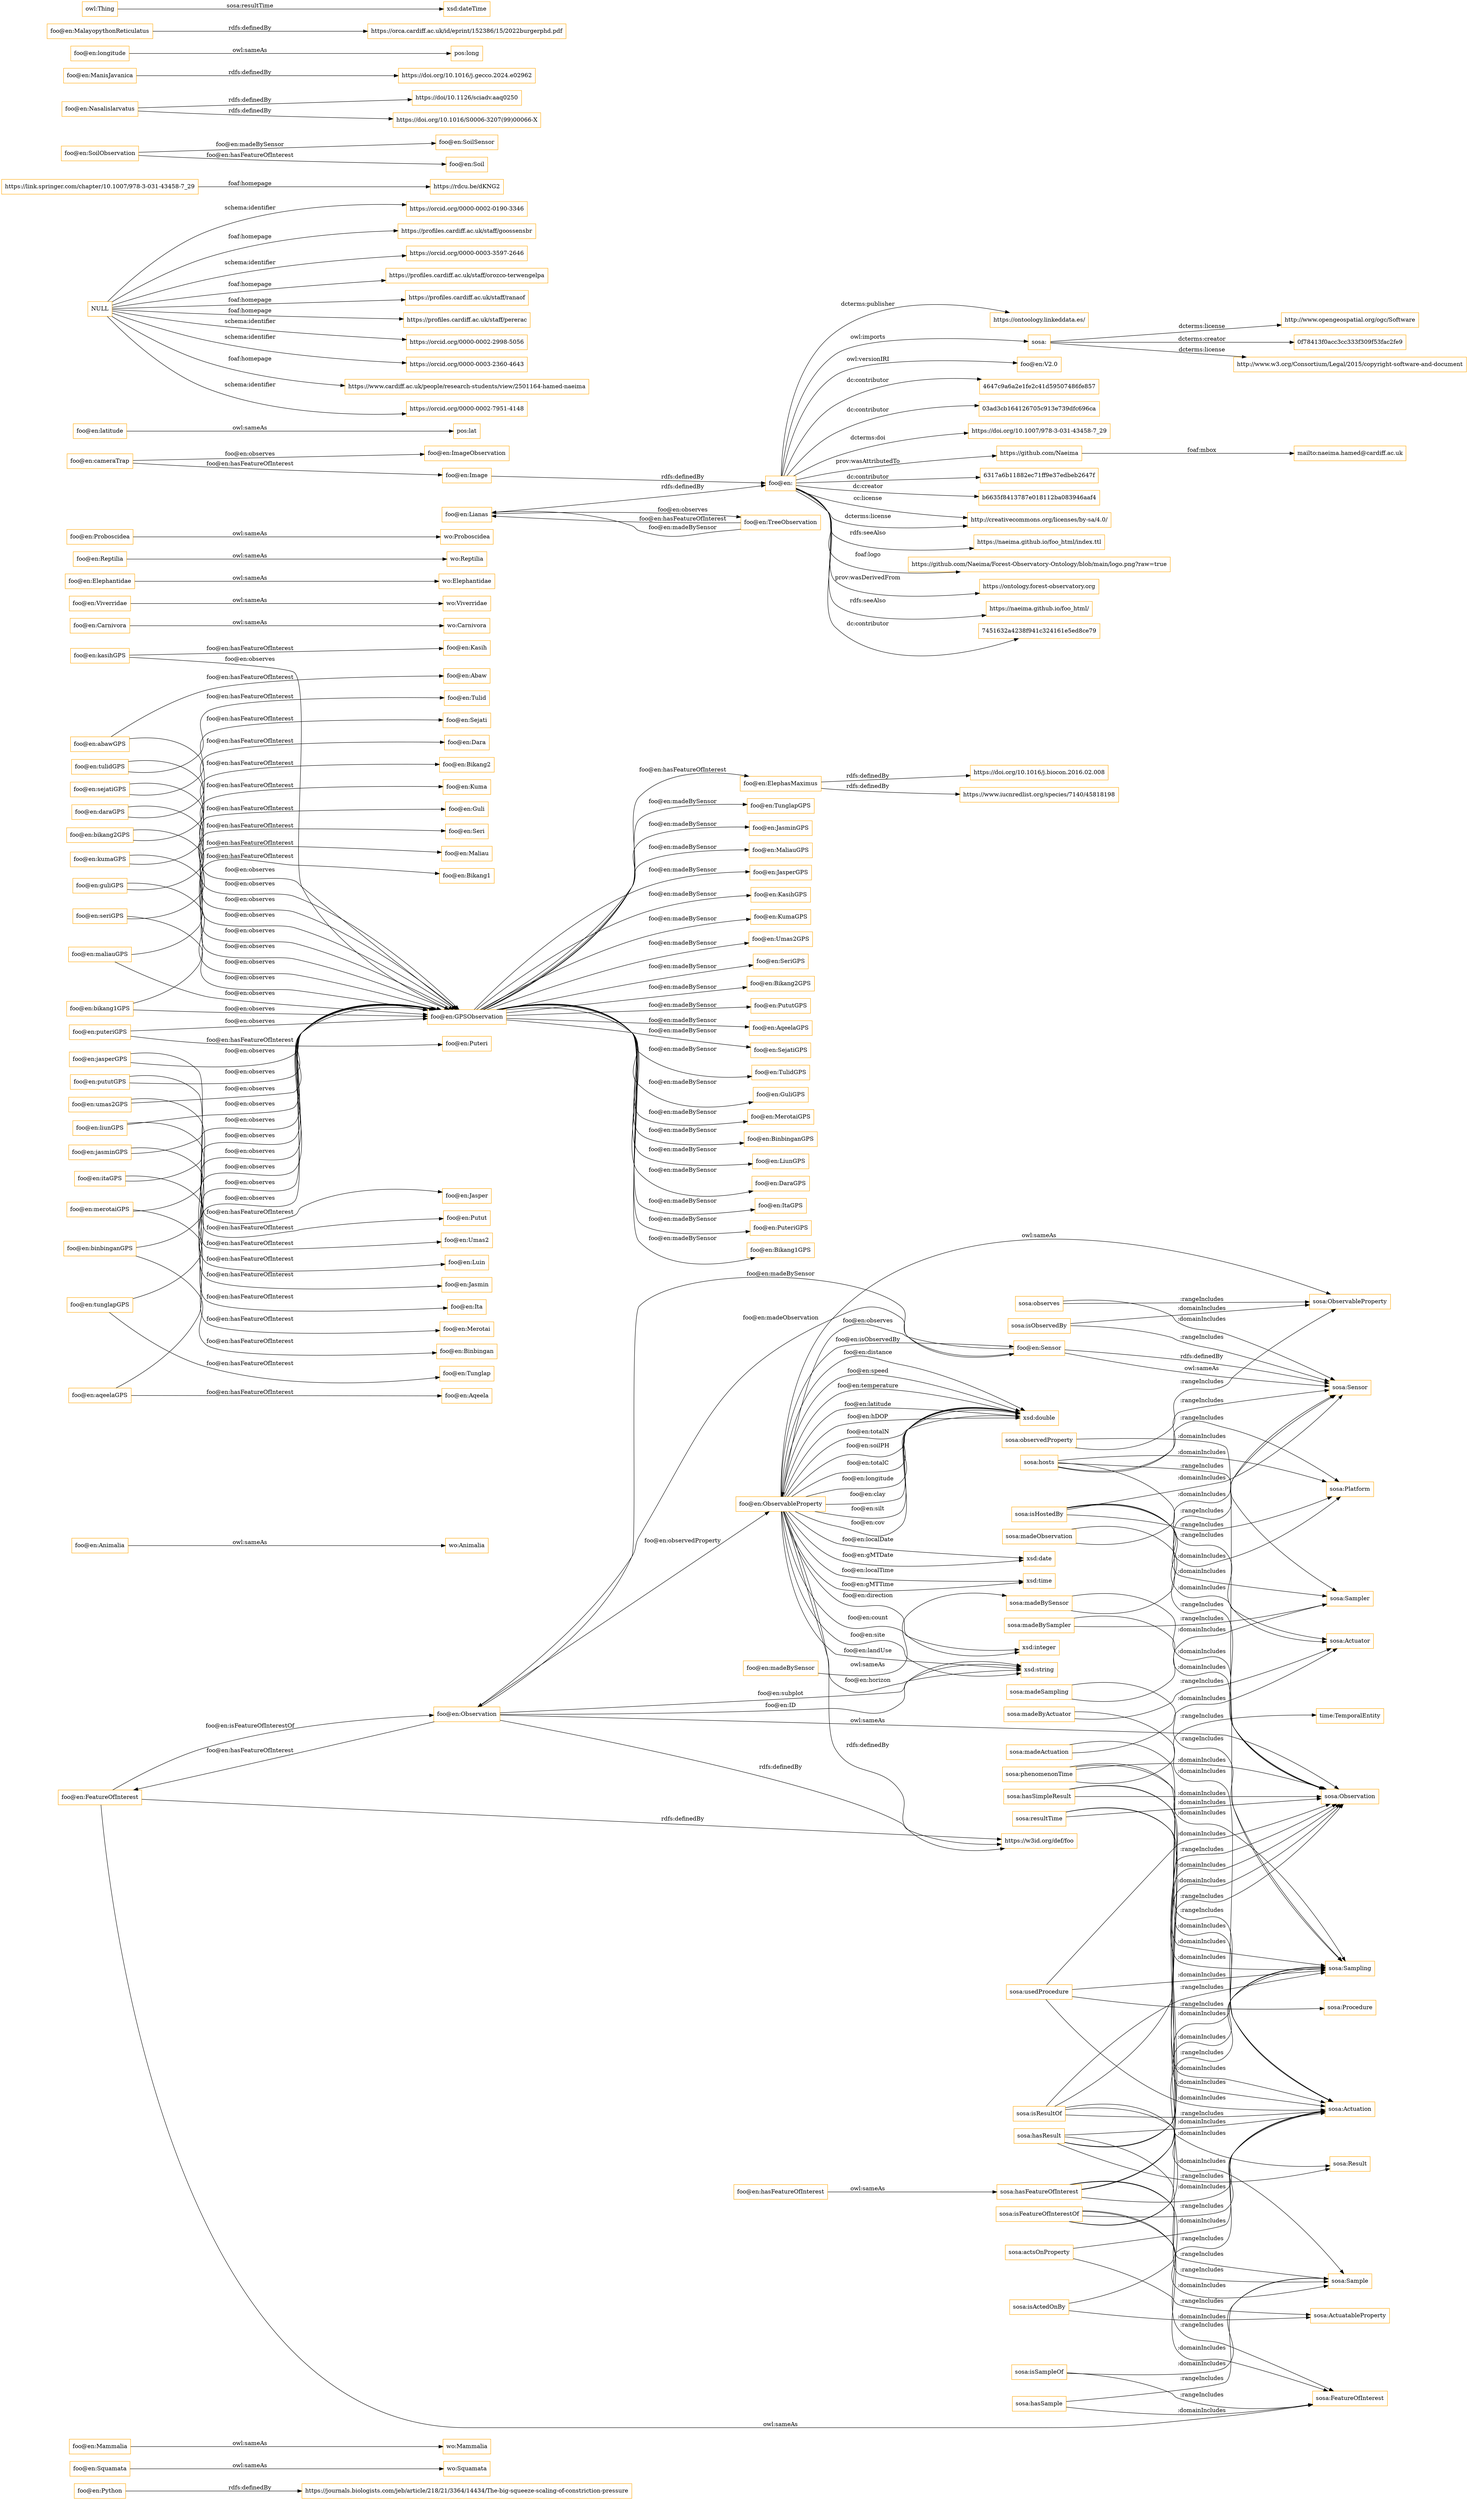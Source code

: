 digraph ar2dtool_diagram { 
rankdir=LR;
size="1501"
node [shape = rectangle, color="orange"]; "foo@en:Python" "foo@en:Squamata" "foo@en:Mammalia" "foo@en:FeatureOfInterest" "foo@en:Animalia" "foo@en:ObservableProperty" "foo@en:ElephasMaximus" "foo@en:Sensor" "foo@en:Carnivora" "foo@en:Viverridae" "foo@en:Elephantidae" "foo@en:Reptilia" "foo@en:Observation" "foo@en:Proboscidea" "sosa:ObservableProperty" "sosa:FeatureOfInterest" "sosa:Actuation" "sosa:Platform" "sosa:ActuatableProperty" "sosa:Actuator" "sosa:Observation" "sosa:Sample" "time:TemporalEntity" "sosa:Sensor" "sosa:Sampling" "sosa:Procedure" "sosa:Result" "sosa:Sampler" ; /*classes style*/
	"sosa:observedProperty" -> "sosa:ObservableProperty" [ label = ":rangeIncludes" ];
	"sosa:observedProperty" -> "sosa:Observation" [ label = ":domainIncludes" ];
	"foo@en:Squamata" -> "wo:Squamata" [ label = "owl:sameAs" ];
	"sosa:madeBySensor" -> "sosa:Sensor" [ label = ":rangeIncludes" ];
	"sosa:madeBySensor" -> "sosa:Observation" [ label = ":domainIncludes" ];
	"sosa:madeByActuator" -> "sosa:Actuator" [ label = ":rangeIncludes" ];
	"sosa:madeByActuator" -> "sosa:Actuation" [ label = ":domainIncludes" ];
	"sosa:hosts" -> "sosa:Platform" [ label = ":rangeIncludes" ];
	"sosa:hosts" -> "sosa:Actuator" [ label = ":rangeIncludes" ];
	"sosa:hosts" -> "sosa:Sampler" [ label = ":rangeIncludes" ];
	"sosa:hosts" -> "sosa:Sensor" [ label = ":rangeIncludes" ];
	"sosa:hosts" -> "sosa:Platform" [ label = ":domainIncludes" ];
	"foo@en:sejatiGPS" -> "foo@en:GPSObservation" [ label = "foo@en:observes" ];
	"foo@en:sejatiGPS" -> "foo@en:Sejati" [ label = "foo@en:hasFeatureOfInterest" ];
	"sosa:isObservedBy" -> "sosa:Sensor" [ label = ":rangeIncludes" ];
	"sosa:isObservedBy" -> "sosa:ObservableProperty" [ label = ":domainIncludes" ];
	"foo@en:bikang2GPS" -> "foo@en:GPSObservation" [ label = "foo@en:observes" ];
	"foo@en:bikang2GPS" -> "foo@en:Bikang2" [ label = "foo@en:hasFeatureOfInterest" ];
	"foo@en:ElephasMaximus" -> "https://doi.org/10.1016/j.biocon.2016.02.008" [ label = "rdfs:definedBy" ];
	"foo@en:ElephasMaximus" -> "https://www.iucnredlist.org/species/7140/45818198" [ label = "rdfs:definedBy" ];
	"foo@en:Reptilia" -> "wo:Reptilia" [ label = "owl:sameAs" ];
	"foo@en:Python" -> "https://journals.biologists.com/jeb/article/218/21/3364/14434/The-big-squeeze-scaling-of-constriction-pressure" [ label = "rdfs:definedBy" ];
	"foo@en:guliGPS" -> "foo@en:GPSObservation" [ label = "foo@en:observes" ];
	"foo@en:guliGPS" -> "foo@en:Guli" [ label = "foo@en:hasFeatureOfInterest" ];
	"foo@en:maliauGPS" -> "foo@en:GPSObservation" [ label = "foo@en:observes" ];
	"foo@en:maliauGPS" -> "foo@en:Maliau" [ label = "foo@en:hasFeatureOfInterest" ];
	"sosa:madeActuation" -> "sosa:Actuation" [ label = ":rangeIncludes" ];
	"sosa:madeActuation" -> "sosa:Actuator" [ label = ":domainIncludes" ];
	"foo@en:" -> "https://ontoology.linkeddata.es/" [ label = "dcterms:publisher" ];
	"foo@en:" -> "sosa:" [ label = "owl:imports" ];
	"foo@en:" -> "foo@en:V2.0" [ label = "owl:versionIRI" ];
	"foo@en:" -> "4647c9a6a2e1fe2c41d59507486fe857" [ label = "dc:contributor" ];
	"foo@en:" -> "03ad3cb164126705c913e739dfc696ca" [ label = "dc:contributor" ];
	"foo@en:" -> "https://doi.org/10.1007/978-3-031-43458-7_29" [ label = "dcterms:doi" ];
	"foo@en:" -> "https://github.com/Naeima" [ label = "prov:wasAttributedTo" ];
	"foo@en:" -> "6317a6b11882ec71ff9e37edbeb2647f" [ label = "dc:contributor" ];
	"foo@en:" -> "b6635f8413787e018112ba083946aaf4" [ label = "dc:creator" ];
	"foo@en:" -> "http://creativecommons.org/licenses/by-sa/4.0/" [ label = "cc:license" ];
	"foo@en:" -> "https://naeima.github.io/foo_html/index.ttl" [ label = "rdfs:seeAlso" ];
	"foo@en:" -> "http://creativecommons.org/licenses/by-sa/4.0/" [ label = "dcterms:license" ];
	"foo@en:" -> "https://github.com/Naeima/Forest-Observatory-Ontology/blob/main/logo.png?raw=true" [ label = "foaf:logo" ];
	"foo@en:" -> "https://ontology.forest-observatory.org" [ label = "prov:wasDerivedFrom" ];
	"foo@en:" -> "https://naeima.github.io/foo_html/" [ label = "rdfs:seeAlso" ];
	"foo@en:" -> "7451632a4238f941c324161e5ed8ce79" [ label = "dc:contributor" ];
	"sosa:phenomenonTime" -> "time:TemporalEntity" [ label = ":rangeIncludes" ];
	"sosa:phenomenonTime" -> "sosa:Sampling" [ label = ":domainIncludes" ];
	"sosa:phenomenonTime" -> "sosa:Observation" [ label = ":domainIncludes" ];
	"sosa:phenomenonTime" -> "sosa:Actuation" [ label = ":domainIncludes" ];
	"foo@en:bikang1GPS" -> "foo@en:GPSObservation" [ label = "foo@en:observes" ];
	"foo@en:bikang1GPS" -> "foo@en:Bikang1" [ label = "foo@en:hasFeatureOfInterest" ];
	"foo@en:kasihGPS" -> "foo@en:GPSObservation" [ label = "foo@en:observes" ];
	"foo@en:kasihGPS" -> "foo@en:Kasih" [ label = "foo@en:hasFeatureOfInterest" ];
	"foo@en:Observation" -> "sosa:Observation" [ label = "owl:sameAs" ];
	"foo@en:Observation" -> "https://w3id.org/def/foo" [ label = "rdfs:definedBy" ];
	"sosa:hasResult" -> "sosa:Sampling" [ label = ":domainIncludes" ];
	"sosa:hasResult" -> "sosa:Actuation" [ label = ":domainIncludes" ];
	"sosa:hasResult" -> "sosa:Observation" [ label = ":domainIncludes" ];
	"sosa:hasResult" -> "sosa:Result" [ label = ":rangeIncludes" ];
	"sosa:hasResult" -> "sosa:Sample" [ label = ":rangeIncludes" ];
	"foo@en:GPSObservation" -> "foo@en:TunglapGPS" [ label = "foo@en:madeBySensor" ];
	"foo@en:GPSObservation" -> "foo@en:JasminGPS" [ label = "foo@en:madeBySensor" ];
	"foo@en:GPSObservation" -> "foo@en:MaliauGPS" [ label = "foo@en:madeBySensor" ];
	"foo@en:GPSObservation" -> "foo@en:JasperGPS" [ label = "foo@en:madeBySensor" ];
	"foo@en:GPSObservation" -> "foo@en:KasihGPS" [ label = "foo@en:madeBySensor" ];
	"foo@en:GPSObservation" -> "foo@en:KumaGPS" [ label = "foo@en:madeBySensor" ];
	"foo@en:GPSObservation" -> "foo@en:Umas2GPS" [ label = "foo@en:madeBySensor" ];
	"foo@en:GPSObservation" -> "foo@en:SeriGPS" [ label = "foo@en:madeBySensor" ];
	"foo@en:GPSObservation" -> "foo@en:Bikang2GPS" [ label = "foo@en:madeBySensor" ];
	"foo@en:GPSObservation" -> "foo@en:PututGPS" [ label = "foo@en:madeBySensor" ];
	"foo@en:GPSObservation" -> "foo@en:AqeelaGPS" [ label = "foo@en:madeBySensor" ];
	"foo@en:GPSObservation" -> "foo@en:SejatiGPS" [ label = "foo@en:madeBySensor" ];
	"foo@en:GPSObservation" -> "foo@en:TulidGPS" [ label = "foo@en:madeBySensor" ];
	"foo@en:GPSObservation" -> "foo@en:GuliGPS" [ label = "foo@en:madeBySensor" ];
	"foo@en:GPSObservation" -> "foo@en:MerotaiGPS" [ label = "foo@en:madeBySensor" ];
	"foo@en:GPSObservation" -> "foo@en:BinbinganGPS" [ label = "foo@en:madeBySensor" ];
	"foo@en:GPSObservation" -> "foo@en:LiunGPS" [ label = "foo@en:madeBySensor" ];
	"foo@en:GPSObservation" -> "foo@en:DaraGPS" [ label = "foo@en:madeBySensor" ];
	"foo@en:GPSObservation" -> "foo@en:ItaGPS" [ label = "foo@en:madeBySensor" ];
	"foo@en:GPSObservation" -> "foo@en:PuteriGPS" [ label = "foo@en:madeBySensor" ];
	"foo@en:GPSObservation" -> "foo@en:Bikang1GPS" [ label = "foo@en:madeBySensor" ];
	"foo@en:GPSObservation" -> "foo@en:ElephasMaximus" [ label = "foo@en:hasFeatureOfInterest" ];
	"foo@en:abawGPS" -> "foo@en:GPSObservation" [ label = "foo@en:observes" ];
	"foo@en:abawGPS" -> "foo@en:Abaw" [ label = "foo@en:hasFeatureOfInterest" ];
	"sosa:isActedOnBy" -> "sosa:Actuation" [ label = ":rangeIncludes" ];
	"sosa:isActedOnBy" -> "sosa:ActuatableProperty" [ label = ":domainIncludes" ];
	"foo@en:Elephantidae" -> "wo:Elephantidae" [ label = "owl:sameAs" ];
	"foo@en:ObservableProperty" -> "sosa:ObservableProperty" [ label = "owl:sameAs" ];
	"foo@en:ObservableProperty" -> "https://w3id.org/def/foo" [ label = "rdfs:definedBy" ];
	"foo@en:cameraTrap" -> "foo@en:ImageObservation" [ label = "foo@en:observes" ];
	"foo@en:cameraTrap" -> "foo@en:Image" [ label = "foo@en:hasFeatureOfInterest" ];
	"foo@en:tulidGPS" -> "foo@en:GPSObservation" [ label = "foo@en:observes" ];
	"foo@en:tulidGPS" -> "foo@en:Tulid" [ label = "foo@en:hasFeatureOfInterest" ];
	"sosa:madeSampling" -> "sosa:Sampling" [ label = ":rangeIncludes" ];
	"sosa:madeSampling" -> "sosa:Sampler" [ label = ":domainIncludes" ];
	"foo@en:FeatureOfInterest" -> "sosa:FeatureOfInterest" [ label = "owl:sameAs" ];
	"foo@en:FeatureOfInterest" -> "https://w3id.org/def/foo" [ label = "rdfs:definedBy" ];
	"sosa:hasFeatureOfInterest" -> "sosa:Observation" [ label = ":domainIncludes" ];
	"sosa:hasFeatureOfInterest" -> "sosa:FeatureOfInterest" [ label = ":rangeIncludes" ];
	"sosa:hasFeatureOfInterest" -> "sosa:Sampling" [ label = ":domainIncludes" ];
	"sosa:hasFeatureOfInterest" -> "sosa:Actuation" [ label = ":domainIncludes" ];
	"sosa:hasFeatureOfInterest" -> "sosa:Sample" [ label = ":rangeIncludes" ];
	"foo@en:daraGPS" -> "foo@en:GPSObservation" [ label = "foo@en:observes" ];
	"foo@en:daraGPS" -> "foo@en:Dara" [ label = "foo@en:hasFeatureOfInterest" ];
	"foo@en:Viverridae" -> "wo:Viverridae" [ label = "owl:sameAs" ];
	"foo@en:latitude" -> "pos:lat" [ label = "owl:sameAs" ];
	"foo@en:Animalia" -> "wo:Animalia" [ label = "owl:sameAs" ];
	"sosa:isResultOf" -> "sosa:Sample" [ label = ":domainIncludes" ];
	"sosa:isResultOf" -> "sosa:Actuation" [ label = ":rangeIncludes" ];
	"sosa:isResultOf" -> "sosa:Observation" [ label = ":rangeIncludes" ];
	"sosa:isResultOf" -> "sosa:Sampling" [ label = ":rangeIncludes" ];
	"sosa:isResultOf" -> "sosa:Result" [ label = ":domainIncludes" ];
	"sosa:isSampleOf" -> "sosa:FeatureOfInterest" [ label = ":rangeIncludes" ];
	"sosa:isSampleOf" -> "sosa:Sample" [ label = ":domainIncludes" ];
	"sosa:hasSimpleResult" -> "sosa:Sampling" [ label = ":domainIncludes" ];
	"sosa:hasSimpleResult" -> "sosa:Observation" [ label = ":domainIncludes" ];
	"sosa:hasSimpleResult" -> "sosa:Actuation" [ label = ":domainIncludes" ];
	"sosa:madeObservation" -> "sosa:Observation" [ label = ":rangeIncludes" ];
	"sosa:madeObservation" -> "sosa:Sensor" [ label = ":domainIncludes" ];
	"sosa:resultTime" -> "sosa:Sampling" [ label = ":domainIncludes" ];
	"sosa:resultTime" -> "sosa:Observation" [ label = ":domainIncludes" ];
	"sosa:resultTime" -> "sosa:Actuation" [ label = ":domainIncludes" ];
	"foo@en:kumaGPS" -> "foo@en:GPSObservation" [ label = "foo@en:observes" ];
	"foo@en:kumaGPS" -> "foo@en:Kuma" [ label = "foo@en:hasFeatureOfInterest" ];
	"foo@en:seriGPS" -> "foo@en:GPSObservation" [ label = "foo@en:observes" ];
	"foo@en:seriGPS" -> "foo@en:Seri" [ label = "foo@en:hasFeatureOfInterest" ];
	"sosa:isHostedBy" -> "sosa:Platform" [ label = ":rangeIncludes" ];
	"sosa:isHostedBy" -> "sosa:Platform" [ label = ":domainIncludes" ];
	"sosa:isHostedBy" -> "sosa:Sampler" [ label = ":domainIncludes" ];
	"sosa:isHostedBy" -> "sosa:Sensor" [ label = ":domainIncludes" ];
	"sosa:isHostedBy" -> "sosa:Actuator" [ label = ":domainIncludes" ];
	"NULL" -> "https://orcid.org/0000-0002-0190-3346" [ label = "schema:identifier" ];
	"NULL" -> "https://profiles.cardiff.ac.uk/staff/goossensbr" [ label = "foaf:homepage" ];
	"NULL" -> "https://orcid.org/0000-0003-3597-2646" [ label = "schema:identifier" ];
	"NULL" -> "https://profiles.cardiff.ac.uk/staff/orozco-terwengelpa" [ label = "foaf:homepage" ];
	"NULL" -> "https://profiles.cardiff.ac.uk/staff/ranaof" [ label = "foaf:homepage" ];
	"NULL" -> "https://profiles.cardiff.ac.uk/staff/pererac" [ label = "foaf:homepage" ];
	"NULL" -> "https://orcid.org/0000-0002-2998-5056" [ label = "schema:identifier" ];
	"NULL" -> "https://orcid.org/0000-0003-2360-4643" [ label = "schema:identifier" ];
	"NULL" -> "https://www.cardiff.ac.uk/people/research-students/view/2501164-hamed-naeima" [ label = "foaf:homepage" ];
	"NULL" -> "https://orcid.org/0000-0002-7951-4148" [ label = "schema:identifier" ];
	"foo@en:pututGPS" -> "foo@en:GPSObservation" [ label = "foo@en:observes" ];
	"foo@en:pututGPS" -> "foo@en:Putut" [ label = "foo@en:hasFeatureOfInterest" ];
	"https://github.com/Naeima" -> "mailto:naeima.hamed@cardiff.ac.uk" [ label = "foaf:mbox" ];
	"foo@en:liunGPS" -> "foo@en:GPSObservation" [ label = "foo@en:observes" ];
	"foo@en:liunGPS" -> "foo@en:Luin" [ label = "foo@en:hasFeatureOfInterest" ];
	"https://link.springer.com/chapter/10.1007/978-3-031-43458-7_29" -> "https://rdcu.be/dKNG2" [ label = "foaf:homepage" ];
	"sosa:hasSample" -> "sosa:Sample" [ label = ":rangeIncludes" ];
	"sosa:hasSample" -> "sosa:FeatureOfInterest" [ label = ":domainIncludes" ];
	"sosa:observes" -> "sosa:ObservableProperty" [ label = ":rangeIncludes" ];
	"sosa:observes" -> "sosa:Sensor" [ label = ":domainIncludes" ];
	"foo@en:hasFeatureOfInterest" -> "sosa:hasFeatureOfInterest" [ label = "owl:sameAs" ];
	"sosa:usedProcedure" -> "sosa:Procedure" [ label = ":rangeIncludes" ];
	"sosa:usedProcedure" -> "sosa:Sampling" [ label = ":domainIncludes" ];
	"sosa:usedProcedure" -> "sosa:Observation" [ label = ":domainIncludes" ];
	"sosa:usedProcedure" -> "sosa:Actuation" [ label = ":domainIncludes" ];
	"foo@en:SoilObservation" -> "foo@en:SoilSensor" [ label = "foo@en:madeBySensor" ];
	"foo@en:SoilObservation" -> "foo@en:Soil" [ label = "foo@en:hasFeatureOfInterest" ];
	"foo@en:itaGPS" -> "foo@en:GPSObservation" [ label = "foo@en:observes" ];
	"foo@en:itaGPS" -> "foo@en:Ita" [ label = "foo@en:hasFeatureOfInterest" ];
	"sosa:actsOnProperty" -> "sosa:ActuatableProperty" [ label = ":rangeIncludes" ];
	"sosa:actsOnProperty" -> "sosa:Actuation" [ label = ":domainIncludes" ];
	"foo@en:Nasalislarvatus" -> "https://doi/10.1126/sciadv.aaq0250" [ label = "rdfs:definedBy" ];
	"foo@en:Nasalislarvatus" -> "https://doi.org/10.1016/S0006-3207(99)00066-X" [ label = "rdfs:definedBy" ];
	"sosa:" -> "http://www.opengeospatial.org/ogc/Software" [ label = "dcterms:license" ];
	"sosa:" -> "0f78413f0acc3cc333f309f53fac2fe9" [ label = "dcterms:creator" ];
	"sosa:" -> "http://www.w3.org/Consortium/Legal/2015/copyright-software-and-document" [ label = "dcterms:license" ];
	"foo@en:Proboscidea" -> "wo:Proboscidea" [ label = "owl:sameAs" ];
	"foo@en:Sensor" -> "sosa:Sensor" [ label = "owl:sameAs" ];
	"foo@en:Sensor" -> "sosa:Sensor" [ label = "rdfs:definedBy" ];
	"sosa:isFeatureOfInterestOf" -> "sosa:FeatureOfInterest" [ label = ":domainIncludes" ];
	"sosa:isFeatureOfInterestOf" -> "sosa:Actuation" [ label = ":rangeIncludes" ];
	"sosa:isFeatureOfInterestOf" -> "sosa:Sampling" [ label = ":rangeIncludes" ];
	"sosa:isFeatureOfInterestOf" -> "sosa:Observation" [ label = ":rangeIncludes" ];
	"sosa:isFeatureOfInterestOf" -> "sosa:Sample" [ label = ":domainIncludes" ];
	"foo@en:madeBySensor" -> "sosa:madeBySensor" [ label = "owl:sameAs" ];
	"foo@en:binbinganGPS" -> "foo@en:GPSObservation" [ label = "foo@en:observes" ];
	"foo@en:binbinganGPS" -> "foo@en:Binbingan" [ label = "foo@en:hasFeatureOfInterest" ];
	"foo@en:tunglapGPS" -> "foo@en:GPSObservation" [ label = "foo@en:observes" ];
	"foo@en:tunglapGPS" -> "foo@en:Tunglap" [ label = "foo@en:hasFeatureOfInterest" ];
	"foo@en:aqeelaGPS" -> "foo@en:GPSObservation" [ label = "foo@en:observes" ];
	"foo@en:aqeelaGPS" -> "foo@en:Aqeela" [ label = "foo@en:hasFeatureOfInterest" ];
	"foo@en:puteriGPS" -> "foo@en:GPSObservation" [ label = "foo@en:observes" ];
	"foo@en:puteriGPS" -> "foo@en:Puteri" [ label = "foo@en:hasFeatureOfInterest" ];
	"foo@en:Image" -> "foo@en:" [ label = "rdfs:definedBy" ];
	"foo@en:jasperGPS" -> "foo@en:GPSObservation" [ label = "foo@en:observes" ];
	"foo@en:jasperGPS" -> "foo@en:Jasper" [ label = "foo@en:hasFeatureOfInterest" ];
	"foo@en:Carnivora" -> "wo:Carnivora" [ label = "owl:sameAs" ];
	"foo@en:ManisJavanica" -> "https://doi.org/10.1016/j.gecco.2024.e02962" [ label = "rdfs:definedBy" ];
	"foo@en:umas2GPS" -> "foo@en:GPSObservation" [ label = "foo@en:observes" ];
	"foo@en:umas2GPS" -> "foo@en:Umas2" [ label = "foo@en:hasFeatureOfInterest" ];
	"foo@en:longitude" -> "pos:long" [ label = "owl:sameAs" ];
	"foo@en:MalayopythonReticulatus" -> "https://orca.cardiff.ac.uk/id/eprint/152386/15/2022burgerphd.pdf" [ label = "rdfs:definedBy" ];
	"foo@en:Mammalia" -> "wo:Mammalia" [ label = "owl:sameAs" ];
	"sosa:madeBySampler" -> "sosa:Sampler" [ label = ":rangeIncludes" ];
	"sosa:madeBySampler" -> "sosa:Sampling" [ label = ":domainIncludes" ];
	"foo@en:TreeObservation" -> "foo@en:Lianas" [ label = "foo@en:hasFeatureOfInterest" ];
	"foo@en:TreeObservation" -> "foo@en:Lianas" [ label = "foo@en:madeBySensor" ];
	"foo@en:Lianas" -> "foo@en:TreeObservation" [ label = "foo@en:observes" ];
	"foo@en:Lianas" -> "foo@en:" [ label = "rdfs:definedBy" ];
	"foo@en:jasminGPS" -> "foo@en:GPSObservation" [ label = "foo@en:observes" ];
	"foo@en:jasminGPS" -> "foo@en:Jasmin" [ label = "foo@en:hasFeatureOfInterest" ];
	"foo@en:merotaiGPS" -> "foo@en:GPSObservation" [ label = "foo@en:observes" ];
	"foo@en:merotaiGPS" -> "foo@en:Merotai" [ label = "foo@en:hasFeatureOfInterest" ];
	"foo@en:Observation" -> "xsd:string" [ label = "foo@en:ID" ];
	"foo@en:Sensor" -> "foo@en:ObservableProperty" [ label = "foo@en:observes" ];
	"foo@en:ObservableProperty" -> "xsd:double" [ label = "foo@en:soilPH" ];
	"foo@en:ObservableProperty" -> "xsd:date" [ label = "foo@en:gMTDate" ];
	"foo@en:ObservableProperty" -> "xsd:double" [ label = "foo@en:totalC" ];
	"foo@en:ObservableProperty" -> "xsd:double" [ label = "foo@en:longitude" ];
	"foo@en:ObservableProperty" -> "xsd:double" [ label = "foo@en:clay" ];
	"foo@en:Observation" -> "foo@en:ObservableProperty" [ label = "foo@en:observedProperty" ];
	"foo@en:ObservableProperty" -> "xsd:date" [ label = "foo@en:localDate" ];
	"foo@en:Observation" -> "foo@en:Sensor" [ label = "foo@en:madeBySensor" ];
	"foo@en:ObservableProperty" -> "xsd:double" [ label = "foo@en:silt" ];
	"foo@en:ObservableProperty" -> "xsd:double" [ label = "foo@en:cov" ];
	"foo@en:ObservableProperty" -> "xsd:double" [ label = "foo@en:distance" ];
	"foo@en:ObservableProperty" -> "xsd:double" [ label = "foo@en:speed" ];
	"foo@en:ObservableProperty" -> "foo@en:Sensor" [ label = "foo@en:isObservedBy" ];
	"foo@en:ObservableProperty" -> "xsd:double" [ label = "foo@en:temperature" ];
	"foo@en:ObservableProperty" -> "xsd:string" [ label = "foo@en:site" ];
	"foo@en:Sensor" -> "foo@en:Observation" [ label = "foo@en:madeObservation" ];
	"foo@en:ObservableProperty" -> "xsd:double" [ label = "foo@en:latitude" ];
	"foo@en:ObservableProperty" -> "xsd:double" [ label = "foo@en:hDOP" ];
	"foo@en:ObservableProperty" -> "xsd:string" [ label = "foo@en:landUse" ];
	"foo@en:ObservableProperty" -> "xsd:time" [ label = "foo@en:localTime" ];
	"foo@en:ObservableProperty" -> "xsd:integer" [ label = "foo@en:count" ];
	"owl:Thing" -> "xsd:dateTime" [ label = "sosa:resultTime" ];
	"foo@en:ObservableProperty" -> "xsd:integer" [ label = "foo@en:direction" ];
	"foo@en:ObservableProperty" -> "xsd:string" [ label = "foo@en:horizon" ];
	"foo@en:ObservableProperty" -> "xsd:time" [ label = "foo@en:gMTTime" ];
	"foo@en:ObservableProperty" -> "xsd:double" [ label = "foo@en:totalN" ];
	"foo@en:Observation" -> "xsd:string" [ label = "foo@en:subplot" ];
	"foo@en:Observation" -> "foo@en:FeatureOfInterest" [ label = "foo@en:hasFeatureOfInterest" ];
	"foo@en:FeatureOfInterest" -> "foo@en:Observation" [ label = "foo@en:isFeatureOfInterestOf" ];

}
